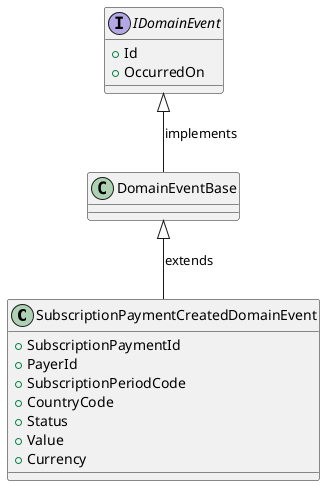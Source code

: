 @startuml
class SubscriptionPaymentCreatedDomainEvent {
 +SubscriptionPaymentId
 +PayerId
 +SubscriptionPeriodCode
 +CountryCode
 +Status
 +Value
 +Currency
}
class DomainEventBase
interface IDomainEvent {
 +Id
 +OccurredOn
}

IDomainEvent <|-- DomainEventBase: implements
DomainEventBase <|-- SubscriptionPaymentCreatedDomainEvent: extends
@enduml